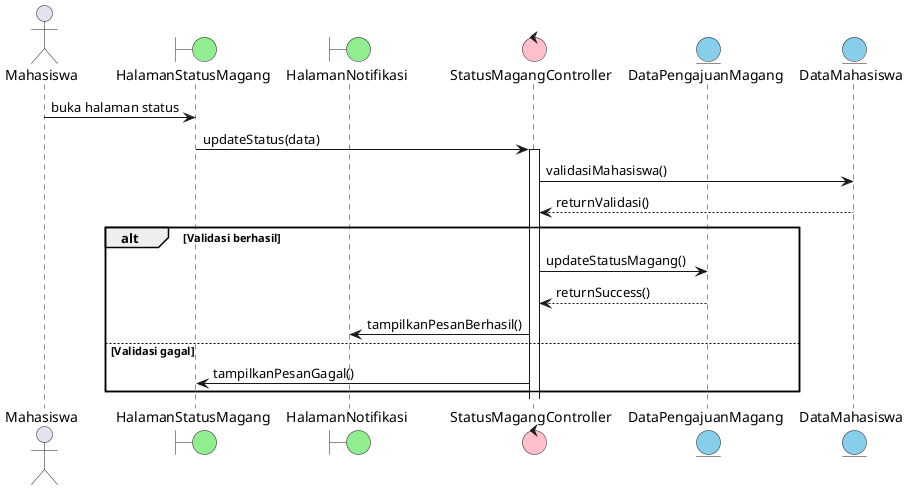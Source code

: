 @startuml memperbarui-status-magang

actor Mahasiswa

boundary HalamanStatusMagang #LightGreen
boundary HalamanNotifikasi #LightGreen

control StatusMagangController #Pink

entity DataPengajuanMagang #SkyBlue
entity DataMahasiswa #SkyBlue

Mahasiswa -> HalamanStatusMagang : buka halaman status
HalamanStatusMagang -> StatusMagangController : updateStatus(data)
activate StatusMagangController
StatusMagangController -> DataMahasiswa : validasiMahasiswa()
DataMahasiswa --> StatusMagangController : returnValidasi()

alt Validasi berhasil
    StatusMagangController -> DataPengajuanMagang : updateStatusMagang()
    DataPengajuanMagang --> StatusMagangController : returnSuccess()
    StatusMagangController -> HalamanNotifikasi : tampilkanPesanBerhasil()
else Validasi gagal
    StatusMagangController -> HalamanStatusMagang : tampilkanPesanGagal()
end

@enduml
